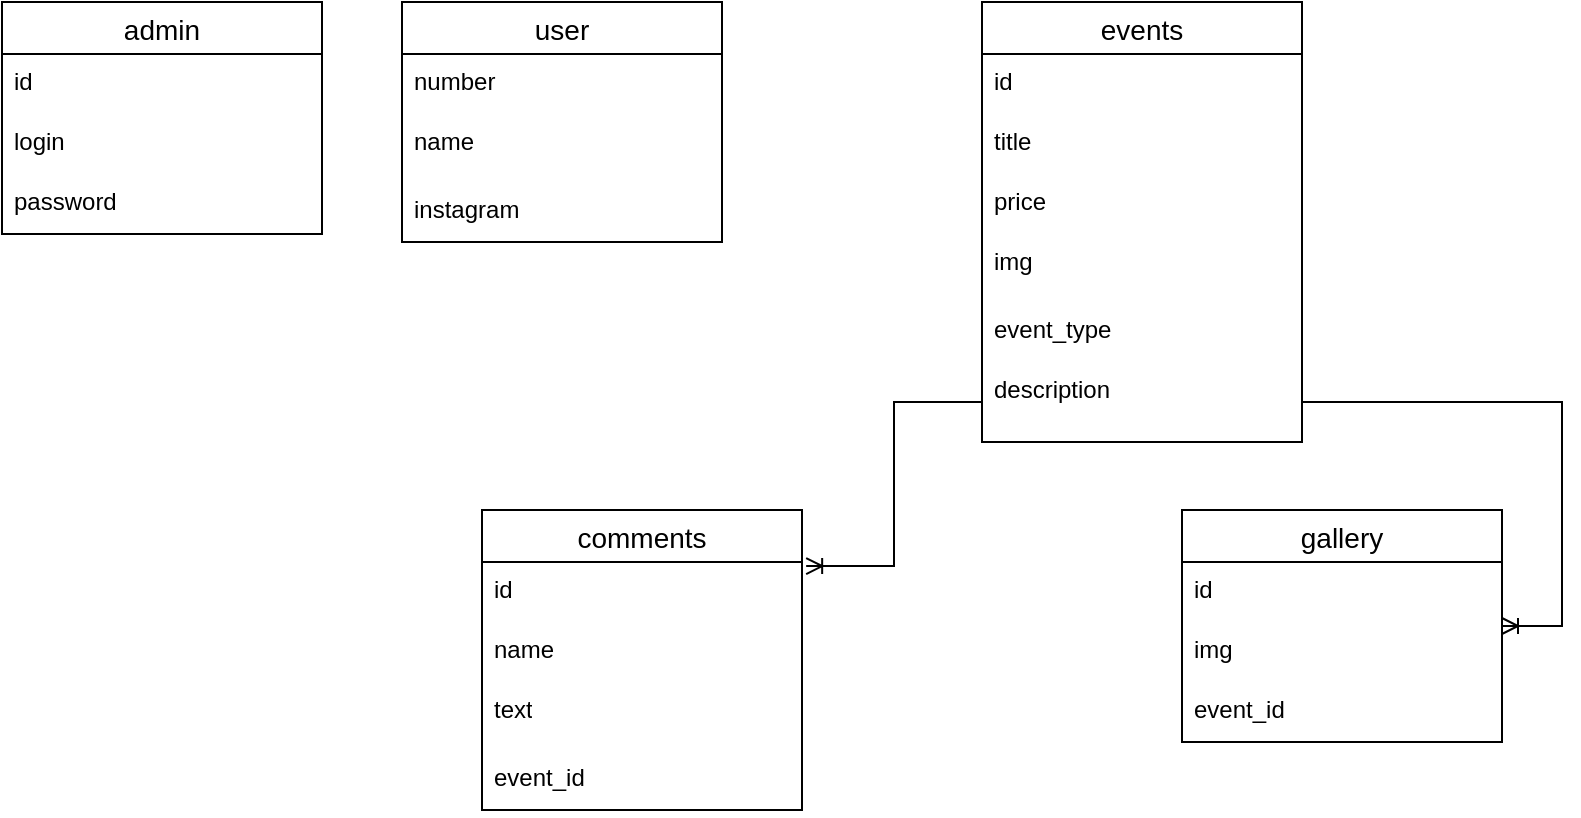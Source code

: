 <mxfile version="21.0.2" type="device"><diagram name="Page-1" id="wLj0UalZsHgFS8uDoSfY"><mxGraphModel dx="794" dy="438" grid="1" gridSize="10" guides="1" tooltips="1" connect="1" arrows="1" fold="1" page="1" pageScale="1" pageWidth="850" pageHeight="1100" math="0" shadow="0"><root><mxCell id="0"/><mxCell id="1" parent="0"/><mxCell id="2bPfDVCcUetJNxONdts9-1" value="user" style="swimlane;fontStyle=0;childLayout=stackLayout;horizontal=1;startSize=26;horizontalStack=0;resizeParent=1;resizeParentMax=0;resizeLast=0;collapsible=1;marginBottom=0;align=center;fontSize=14;" parent="1" vertex="1"><mxGeometry x="220" y="160" width="160" height="120" as="geometry"/></mxCell><mxCell id="2bPfDVCcUetJNxONdts9-2" value="number" style="text;strokeColor=none;fillColor=none;spacingLeft=4;spacingRight=4;overflow=hidden;rotatable=0;points=[[0,0.5],[1,0.5]];portConstraint=eastwest;fontSize=12;" parent="2bPfDVCcUetJNxONdts9-1" vertex="1"><mxGeometry y="26" width="160" height="30" as="geometry"/></mxCell><mxCell id="2bPfDVCcUetJNxONdts9-3" value="name" style="text;strokeColor=none;fillColor=none;spacingLeft=4;spacingRight=4;overflow=hidden;rotatable=0;points=[[0,0.5],[1,0.5]];portConstraint=eastwest;fontSize=12;" parent="2bPfDVCcUetJNxONdts9-1" vertex="1"><mxGeometry y="56" width="160" height="34" as="geometry"/></mxCell><mxCell id="tWlSQQ2jztxyJhNHL1Rv-6" value="instagram" style="text;strokeColor=none;fillColor=none;spacingLeft=4;spacingRight=4;overflow=hidden;rotatable=0;points=[[0,0.5],[1,0.5]];portConstraint=eastwest;fontSize=12;" vertex="1" parent="2bPfDVCcUetJNxONdts9-1"><mxGeometry y="90" width="160" height="30" as="geometry"/></mxCell><mxCell id="tWlSQQ2jztxyJhNHL1Rv-1" value="admin" style="swimlane;fontStyle=0;childLayout=stackLayout;horizontal=1;startSize=26;horizontalStack=0;resizeParent=1;resizeParentMax=0;resizeLast=0;collapsible=1;marginBottom=0;align=center;fontSize=14;" vertex="1" parent="1"><mxGeometry x="20" y="160" width="160" height="116" as="geometry"/></mxCell><mxCell id="tWlSQQ2jztxyJhNHL1Rv-2" value="id" style="text;strokeColor=none;fillColor=none;spacingLeft=4;spacingRight=4;overflow=hidden;rotatable=0;points=[[0,0.5],[1,0.5]];portConstraint=eastwest;fontSize=12;whiteSpace=wrap;html=1;" vertex="1" parent="tWlSQQ2jztxyJhNHL1Rv-1"><mxGeometry y="26" width="160" height="30" as="geometry"/></mxCell><mxCell id="tWlSQQ2jztxyJhNHL1Rv-3" value="login" style="text;strokeColor=none;fillColor=none;spacingLeft=4;spacingRight=4;overflow=hidden;rotatable=0;points=[[0,0.5],[1,0.5]];portConstraint=eastwest;fontSize=12;whiteSpace=wrap;html=1;" vertex="1" parent="tWlSQQ2jztxyJhNHL1Rv-1"><mxGeometry y="56" width="160" height="30" as="geometry"/></mxCell><mxCell id="tWlSQQ2jztxyJhNHL1Rv-4" value="password" style="text;strokeColor=none;fillColor=none;spacingLeft=4;spacingRight=4;overflow=hidden;rotatable=0;points=[[0,0.5],[1,0.5]];portConstraint=eastwest;fontSize=12;whiteSpace=wrap;html=1;" vertex="1" parent="tWlSQQ2jztxyJhNHL1Rv-1"><mxGeometry y="86" width="160" height="30" as="geometry"/></mxCell><mxCell id="tWlSQQ2jztxyJhNHL1Rv-7" value="comments" style="swimlane;fontStyle=0;childLayout=stackLayout;horizontal=1;startSize=26;horizontalStack=0;resizeParent=1;resizeParentMax=0;resizeLast=0;collapsible=1;marginBottom=0;align=center;fontSize=14;" vertex="1" parent="1"><mxGeometry x="260" y="414" width="160" height="150" as="geometry"/></mxCell><mxCell id="tWlSQQ2jztxyJhNHL1Rv-8" value="id" style="text;strokeColor=none;fillColor=none;spacingLeft=4;spacingRight=4;overflow=hidden;rotatable=0;points=[[0,0.5],[1,0.5]];portConstraint=eastwest;fontSize=12;whiteSpace=wrap;html=1;" vertex="1" parent="tWlSQQ2jztxyJhNHL1Rv-7"><mxGeometry y="26" width="160" height="30" as="geometry"/></mxCell><mxCell id="tWlSQQ2jztxyJhNHL1Rv-9" value="name" style="text;strokeColor=none;fillColor=none;spacingLeft=4;spacingRight=4;overflow=hidden;rotatable=0;points=[[0,0.5],[1,0.5]];portConstraint=eastwest;fontSize=12;whiteSpace=wrap;html=1;" vertex="1" parent="tWlSQQ2jztxyJhNHL1Rv-7"><mxGeometry y="56" width="160" height="30" as="geometry"/></mxCell><mxCell id="tWlSQQ2jztxyJhNHL1Rv-10" value="text" style="text;strokeColor=none;fillColor=none;spacingLeft=4;spacingRight=4;overflow=hidden;rotatable=0;points=[[0,0.5],[1,0.5]];portConstraint=eastwest;fontSize=12;whiteSpace=wrap;html=1;" vertex="1" parent="tWlSQQ2jztxyJhNHL1Rv-7"><mxGeometry y="86" width="160" height="34" as="geometry"/></mxCell><mxCell id="tWlSQQ2jztxyJhNHL1Rv-19" value="event_id" style="text;strokeColor=none;fillColor=none;spacingLeft=4;spacingRight=4;overflow=hidden;rotatable=0;points=[[0,0.5],[1,0.5]];portConstraint=eastwest;fontSize=12;whiteSpace=wrap;html=1;" vertex="1" parent="tWlSQQ2jztxyJhNHL1Rv-7"><mxGeometry y="120" width="160" height="30" as="geometry"/></mxCell><mxCell id="tWlSQQ2jztxyJhNHL1Rv-11" value="events" style="swimlane;fontStyle=0;childLayout=stackLayout;horizontal=1;startSize=26;horizontalStack=0;resizeParent=1;resizeParentMax=0;resizeLast=0;collapsible=1;marginBottom=0;align=center;fontSize=14;" vertex="1" parent="1"><mxGeometry x="510" y="160" width="160" height="220" as="geometry"/></mxCell><mxCell id="tWlSQQ2jztxyJhNHL1Rv-12" value="id" style="text;strokeColor=none;fillColor=none;spacingLeft=4;spacingRight=4;overflow=hidden;rotatable=0;points=[[0,0.5],[1,0.5]];portConstraint=eastwest;fontSize=12;whiteSpace=wrap;html=1;" vertex="1" parent="tWlSQQ2jztxyJhNHL1Rv-11"><mxGeometry y="26" width="160" height="30" as="geometry"/></mxCell><mxCell id="tWlSQQ2jztxyJhNHL1Rv-13" value="title" style="text;strokeColor=none;fillColor=none;spacingLeft=4;spacingRight=4;overflow=hidden;rotatable=0;points=[[0,0.5],[1,0.5]];portConstraint=eastwest;fontSize=12;whiteSpace=wrap;html=1;" vertex="1" parent="tWlSQQ2jztxyJhNHL1Rv-11"><mxGeometry y="56" width="160" height="30" as="geometry"/></mxCell><mxCell id="tWlSQQ2jztxyJhNHL1Rv-15" value="price" style="text;strokeColor=none;fillColor=none;spacingLeft=4;spacingRight=4;overflow=hidden;rotatable=0;points=[[0,0.5],[1,0.5]];portConstraint=eastwest;fontSize=12;whiteSpace=wrap;html=1;" vertex="1" parent="tWlSQQ2jztxyJhNHL1Rv-11"><mxGeometry y="86" width="160" height="30" as="geometry"/></mxCell><mxCell id="tWlSQQ2jztxyJhNHL1Rv-16" value="img" style="text;strokeColor=none;fillColor=none;spacingLeft=4;spacingRight=4;overflow=hidden;rotatable=0;points=[[0,0.5],[1,0.5]];portConstraint=eastwest;fontSize=12;whiteSpace=wrap;html=1;" vertex="1" parent="tWlSQQ2jztxyJhNHL1Rv-11"><mxGeometry y="116" width="160" height="34" as="geometry"/></mxCell><mxCell id="tWlSQQ2jztxyJhNHL1Rv-18" value="event_type" style="text;strokeColor=none;fillColor=none;spacingLeft=4;spacingRight=4;overflow=hidden;rotatable=0;points=[[0,0.5],[1,0.5]];portConstraint=eastwest;fontSize=12;whiteSpace=wrap;html=1;" vertex="1" parent="tWlSQQ2jztxyJhNHL1Rv-11"><mxGeometry y="150" width="160" height="30" as="geometry"/></mxCell><mxCell id="tWlSQQ2jztxyJhNHL1Rv-14" value="description" style="text;strokeColor=none;fillColor=none;spacingLeft=4;spacingRight=4;overflow=hidden;rotatable=0;points=[[0,0.5],[1,0.5]];portConstraint=eastwest;fontSize=12;whiteSpace=wrap;html=1;" vertex="1" parent="tWlSQQ2jztxyJhNHL1Rv-11"><mxGeometry y="180" width="160" height="40" as="geometry"/></mxCell><mxCell id="tWlSQQ2jztxyJhNHL1Rv-20" value="gallery" style="swimlane;fontStyle=0;childLayout=stackLayout;horizontal=1;startSize=26;horizontalStack=0;resizeParent=1;resizeParentMax=0;resizeLast=0;collapsible=1;marginBottom=0;align=center;fontSize=14;" vertex="1" parent="1"><mxGeometry x="610" y="414" width="160" height="116" as="geometry"/></mxCell><mxCell id="tWlSQQ2jztxyJhNHL1Rv-21" value="id" style="text;strokeColor=none;fillColor=none;spacingLeft=4;spacingRight=4;overflow=hidden;rotatable=0;points=[[0,0.5],[1,0.5]];portConstraint=eastwest;fontSize=12;whiteSpace=wrap;html=1;" vertex="1" parent="tWlSQQ2jztxyJhNHL1Rv-20"><mxGeometry y="26" width="160" height="30" as="geometry"/></mxCell><mxCell id="tWlSQQ2jztxyJhNHL1Rv-22" value="img" style="text;strokeColor=none;fillColor=none;spacingLeft=4;spacingRight=4;overflow=hidden;rotatable=0;points=[[0,0.5],[1,0.5]];portConstraint=eastwest;fontSize=12;whiteSpace=wrap;html=1;" vertex="1" parent="tWlSQQ2jztxyJhNHL1Rv-20"><mxGeometry y="56" width="160" height="30" as="geometry"/></mxCell><mxCell id="tWlSQQ2jztxyJhNHL1Rv-23" value="event_id" style="text;strokeColor=none;fillColor=none;spacingLeft=4;spacingRight=4;overflow=hidden;rotatable=0;points=[[0,0.5],[1,0.5]];portConstraint=eastwest;fontSize=12;whiteSpace=wrap;html=1;" vertex="1" parent="tWlSQQ2jztxyJhNHL1Rv-20"><mxGeometry y="86" width="160" height="30" as="geometry"/></mxCell><mxCell id="tWlSQQ2jztxyJhNHL1Rv-24" value="" style="edgeStyle=entityRelationEdgeStyle;fontSize=12;html=1;endArrow=ERoneToMany;rounded=0;exitX=1;exitY=0.5;exitDx=0;exitDy=0;" edge="1" parent="1" source="tWlSQQ2jztxyJhNHL1Rv-14" target="tWlSQQ2jztxyJhNHL1Rv-20"><mxGeometry width="100" height="100" relative="1" as="geometry"><mxPoint x="510" y="539" as="sourcePoint"/><mxPoint x="610" y="439" as="targetPoint"/></mxGeometry></mxCell><mxCell id="tWlSQQ2jztxyJhNHL1Rv-25" value="" style="edgeStyle=elbowEdgeStyle;fontSize=12;html=1;endArrow=ERoneToMany;rounded=0;strokeColor=default;exitX=0;exitY=0.5;exitDx=0;exitDy=0;entryX=1.013;entryY=0.067;entryDx=0;entryDy=0;entryPerimeter=0;" edge="1" parent="1" source="tWlSQQ2jztxyJhNHL1Rv-14" target="tWlSQQ2jztxyJhNHL1Rv-8"><mxGeometry width="100" height="100" relative="1" as="geometry"><mxPoint x="420" y="340" as="sourcePoint"/><mxPoint x="320" y="440" as="targetPoint"/></mxGeometry></mxCell></root></mxGraphModel></diagram></mxfile>